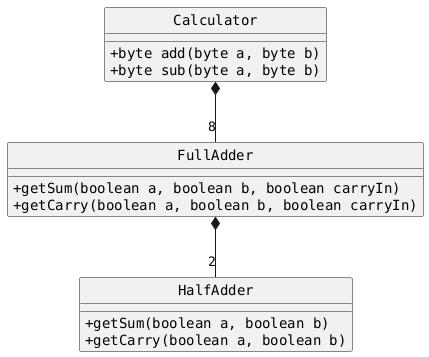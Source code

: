 
@startuml
hide circle
skinparam defaultFontName Monospaced
skinparam monochrome true
skinparam classAttributeIconSize 0

class Calculator{
	+byte add(byte a, byte b)
	+byte sub(byte a, byte b)
}
class HalfAdder{
    	+getSum(boolean a, boolean b)
    	+getCarry(boolean a, boolean b)	
}

class FullAdder{
    	+getSum(boolean a, boolean b, boolean carryIn)
    	+getCarry(boolean a, boolean b, boolean carryIn)	
}


Calculator *-- "8" FullAdder
FullAdder *-- "2" HalfAdder

@enduml